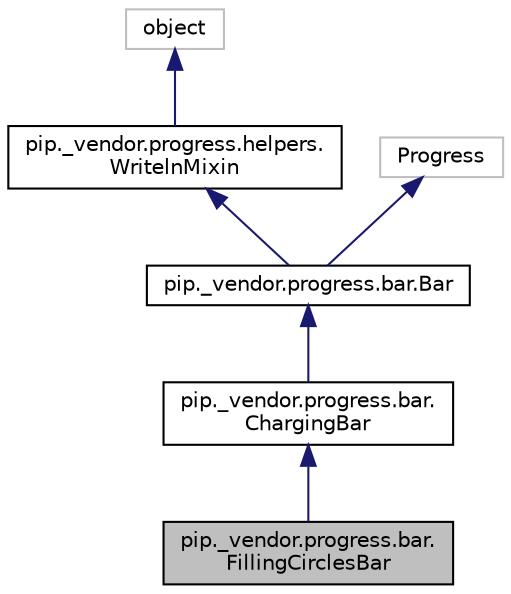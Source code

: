 digraph "pip._vendor.progress.bar.FillingCirclesBar"
{
  edge [fontname="Helvetica",fontsize="10",labelfontname="Helvetica",labelfontsize="10"];
  node [fontname="Helvetica",fontsize="10",shape=record];
  Node6 [label="pip._vendor.progress.bar.\lFillingCirclesBar",height=0.2,width=0.4,color="black", fillcolor="grey75", style="filled", fontcolor="black"];
  Node7 -> Node6 [dir="back",color="midnightblue",fontsize="10",style="solid",fontname="Helvetica"];
  Node7 [label="pip._vendor.progress.bar.\lChargingBar",height=0.2,width=0.4,color="black", fillcolor="white", style="filled",URL="$classpip_1_1__vendor_1_1progress_1_1bar_1_1_charging_bar.html"];
  Node8 -> Node7 [dir="back",color="midnightblue",fontsize="10",style="solid",fontname="Helvetica"];
  Node8 [label="pip._vendor.progress.bar.Bar",height=0.2,width=0.4,color="black", fillcolor="white", style="filled",URL="$classpip_1_1__vendor_1_1progress_1_1bar_1_1_bar.html"];
  Node9 -> Node8 [dir="back",color="midnightblue",fontsize="10",style="solid",fontname="Helvetica"];
  Node9 [label="pip._vendor.progress.helpers.\lWritelnMixin",height=0.2,width=0.4,color="black", fillcolor="white", style="filled",URL="$classpip_1_1__vendor_1_1progress_1_1helpers_1_1_writeln_mixin.html"];
  Node10 -> Node9 [dir="back",color="midnightblue",fontsize="10",style="solid",fontname="Helvetica"];
  Node10 [label="object",height=0.2,width=0.4,color="grey75", fillcolor="white", style="filled"];
  Node11 -> Node8 [dir="back",color="midnightblue",fontsize="10",style="solid",fontname="Helvetica"];
  Node11 [label="Progress",height=0.2,width=0.4,color="grey75", fillcolor="white", style="filled"];
}
